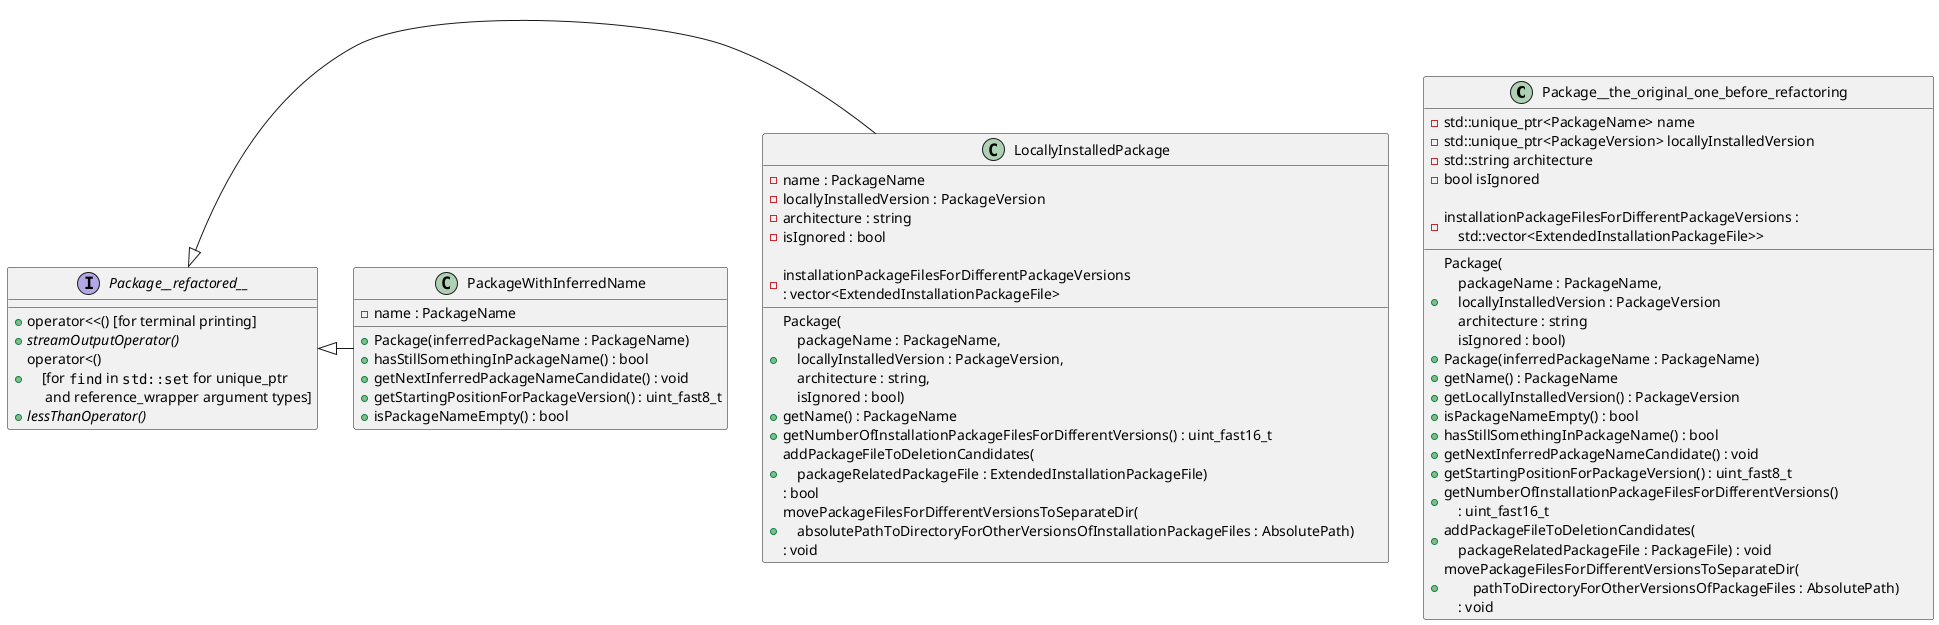@startuml

'Proposed solutions to avoid assigning reference member attributes to temporary values in single-argument constructor:
' - Inheritance/Implementation of interface - a class with only pure virtual functions with commonfunctions
'   - overkill/not necessary - I don't use them in one container, neither I want to complicate my code with abstractions for simplicity and understandability
' - Splitting one 'PackageFile'
'   - to two classes
'   - then encapsulate the 'string' type 'filname' and 'absolutePath' member variables to custom defined classes 'Filename' and 'AbsolutePath' for expressivenes
'   - Accepted solution

class Package__the_original_one_before_refactoring {
    + Package(\
        \n    packageName : PackageName,\
        \n    locallyInstalledVersion : PackageVersion\
        \n    architecture : string\
        \n    isIgnored : bool)
    + Package(inferredPackageName : PackageName)
    + getName() : PackageName
    + getLocallyInstalledVersion() : PackageVersion
    + isPackageNameEmpty() : bool
    + hasStillSomethingInPackageName() : bool
    + getNextInferredPackageNameCandidate() : void
    + getStartingPositionForPackageVersion() : uint_fast8_t
    + getNumberOfInstallationPackageFilesForDifferentVersions()\
        \n    : uint_fast16_t
    + addPackageFileToDeletionCandidates(\
        \n    packageRelatedPackageFile : PackageFile) : void
    + movePackageFilesForDifferentVersionsToSeparateDir(\
        \n        pathToDirectoryForOtherVersionsOfPackageFiles : AbsolutePath)\
        \n    : void

    - std::unique_ptr<PackageName> name
    - std::unique_ptr<PackageVersion> locallyInstalledVersion
    - std::string architecture
    - bool isIgnored

    - installationPackageFilesForDifferentPackageVersions :\
        \n    std::vector<ExtendedInstallationPackageFile>>
}

'Analysis

interface Package__refactored__ {
    + operator<<() [for terminal printing]
    + {abstract} streamOutputOperator()
    + operator<()\
    \n    [for ""find"" in ""std::set"" for unique_ptr\
    \n     and reference_wrapper argument types]
    + {abstract} lessThanOperator()
}

class LocallyInstalledPackage {
    + Package(\
    \n    packageName : PackageName,\
    \n    locallyInstalledVersion : PackageVersion,\
    \n    architecture : string,\
    \n    isIgnored : bool)
    + getName() : PackageName
    + getNumberOfInstallationPackageFilesForDifferentVersions() : uint_fast16_t
    + addPackageFileToDeletionCandidates(\
    \n    packageRelatedPackageFile : ExtendedInstallationPackageFile)\
    \n: bool
    + movePackageFilesForDifferentVersionsToSeparateDir(\
        \n    absolutePathToDirectoryForOtherVersionsOfInstallationPackageFiles : AbsolutePath)\
        \n: void
    - name : PackageName
    - locallyInstalledVersion : PackageVersion
    - architecture : string
    - isIgnored : bool

    - installationPackageFilesForDifferentPackageVersions\
    \n: vector<ExtendedInstallationPackageFile>
}

Package__refactored__ <|- LocallyInstalledPackage

class PackageWithInferredName {
    + Package(inferredPackageName : PackageName)
    + hasStillSomethingInPackageName() : bool
    '+ operator<() [for ""find"" in ""std::set""]
    + getNextInferredPackageNameCandidate() : void
    + getStartingPositionForPackageVersion() : uint_fast8_t
    + isPackageNameEmpty() : bool
    - name : PackageName
}

Package__refactored__ <|- PackageWithInferredName

@enduml
